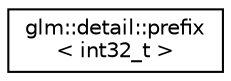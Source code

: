 digraph "Graphical Class Hierarchy"
{
 // LATEX_PDF_SIZE
  edge [fontname="Helvetica",fontsize="10",labelfontname="Helvetica",labelfontsize="10"];
  node [fontname="Helvetica",fontsize="10",shape=record];
  rankdir="LR";
  Node0 [label="glm::detail::prefix\l\< int32_t \>",height=0.2,width=0.4,color="black", fillcolor="white", style="filled",URL="$structglm_1_1detail_1_1prefix_3_01int32__t_01_4.html",tooltip=" "];
}
